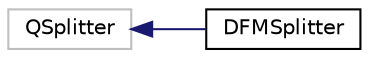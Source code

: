 digraph "类继承关系图"
{
  edge [fontname="Helvetica",fontsize="10",labelfontname="Helvetica",labelfontsize="10"];
  node [fontname="Helvetica",fontsize="10",shape=record];
  rankdir="LR";
  Node969 [label="QSplitter",height=0.2,width=0.4,color="grey75", fillcolor="white", style="filled"];
  Node969 -> Node0 [dir="back",color="midnightblue",fontsize="10",style="solid",fontname="Helvetica"];
  Node0 [label="DFMSplitter",height=0.2,width=0.4,color="black", fillcolor="white", style="filled",URL="$class_d_f_m_splitter.html"];
}
